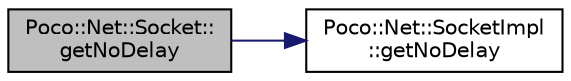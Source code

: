 digraph "Poco::Net::Socket::getNoDelay"
{
 // LATEX_PDF_SIZE
  edge [fontname="Helvetica",fontsize="10",labelfontname="Helvetica",labelfontsize="10"];
  node [fontname="Helvetica",fontsize="10",shape=record];
  rankdir="LR";
  Node1 [label="Poco::Net::Socket::\lgetNoDelay",height=0.2,width=0.4,color="black", fillcolor="grey75", style="filled", fontcolor="black",tooltip="Sets the value of the TCP_NODELAY socket option."];
  Node1 -> Node2 [color="midnightblue",fontsize="10",style="solid",fontname="Helvetica"];
  Node2 [label="Poco::Net::SocketImpl\l::getNoDelay",height=0.2,width=0.4,color="black", fillcolor="white", style="filled",URL="$classPoco_1_1Net_1_1SocketImpl.html#ab969da4db2960f8e66a585a3c5d03958",tooltip="Sets the value of the TCP_NODELAY socket option."];
}

